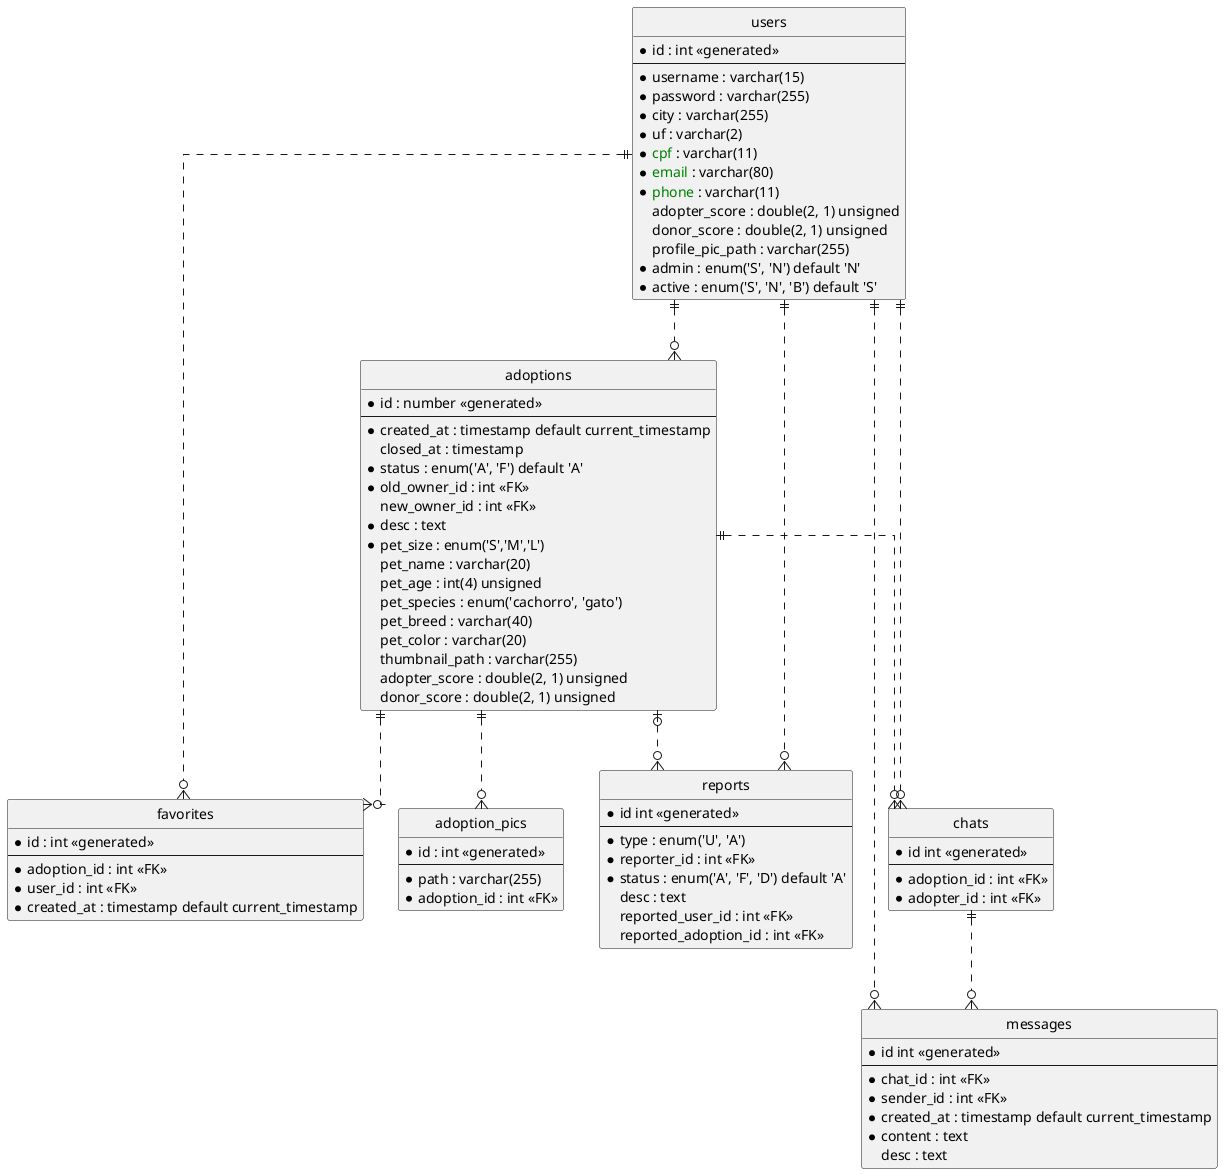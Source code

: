 @startuml

' hide the spot
hide circle

' avoid problems with angled crows feet
skinparam linetype ortho

!define unique(x) <color:green>x</color>

entity "users" as users {
  * id : int <<generated>>
  --
  * username : varchar(15)
  * password : varchar(255)
  * city : varchar(255)
  * uf : varchar(2)
  * unique(cpf) : varchar(11)
  * unique(email) : varchar(80)
  * unique(phone) : varchar(11)
  adopter_score : double(2, 1) unsigned
  donor_score : double(2, 1) unsigned
  profile_pic_path : varchar(255)
  * admin : enum('S', 'N') default 'N'
  * active : enum('S', 'N', 'B') default 'S'
}

entity "adoptions" as adoptions {
  * id : number <<generated>>
  --
  * created_at : timestamp default current_timestamp
  closed_at : timestamp
  * status : enum('A', 'F') default 'A'
  * old_owner_id : int <<FK>>
  new_owner_id : int <<FK>>
  * desc : text
  * pet_size : enum('S','M','L')
  pet_name : varchar(20)
  pet_age : int(4) unsigned
  pet_species : enum('cachorro', 'gato')
  pet_breed : varchar(40)
  pet_color : varchar(20)
  thumbnail_path : varchar(255)
  adopter_score : double(2, 1) unsigned
  donor_score : double(2, 1) unsigned
}

entity "adoption_pics" as adp_pics {
  * id : int <<generated>>
  --
  * path : varchar(255)
  * adoption_id : int <<FK>>
}

entity "favorites" as favs {
  * id : int <<generated>>
  --
  * adoption_id : int <<FK>>
  * user_id : int <<FK>>
  * created_at : timestamp default current_timestamp
}

entity "reports" as reports {
  * id int <<generated>>
  --
  * type : enum('U', 'A')
  * reporter_id : int <<FK>>
  * status : enum('A', 'F', 'D') default 'A'
  desc : text
  reported_user_id : int <<FK>>
  reported_adoption_id : int <<FK>>
}

entity "chats" as chats {
  * id int <<generated>>
  --
  * adoption_id : int <<FK>>
  * adopter_id : int <<FK>>
}

entity "messages" as msgs {
  * id int <<generated>>
  --
  * chat_id : int <<FK>>
  * sender_id : int <<FK>>
  * created_at : timestamp default current_timestamp
  * content : text
  desc : text
}

' e01 ||..o{ e02
' e01 |o..o{ e03

users ||..o{ favs
users ||..o{ adoptions
users ||..o{ reports
users ||..o{ chats
users ||..o{ msgs

adoptions ||..o{ favs
adoptions ||..o{ chats
adoptions ||..o{ adp_pics
adoptions |o..o{ reports

chats ||..o{ msgs

@enduml